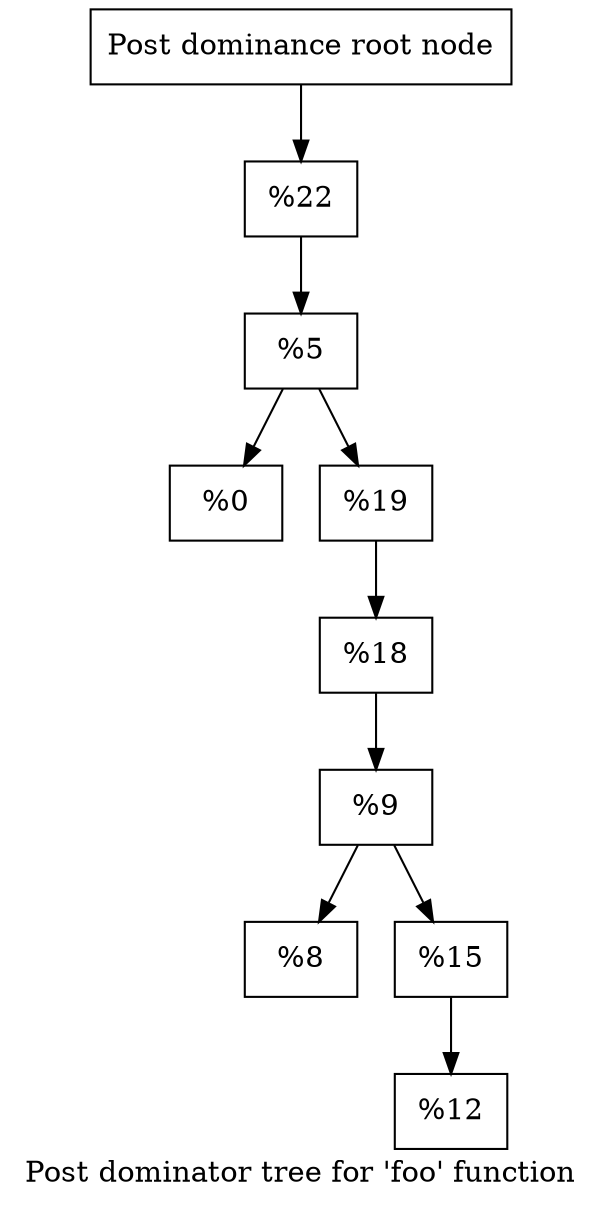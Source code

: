 digraph "Post dominator tree for 'foo' function" {
	label="Post dominator tree for 'foo' function";

	Node0x7fffe5688110 [shape=record,label="{Post dominance root node}"];
	Node0x7fffe5688110 -> Node0x7fffe56837d0;
	Node0x7fffe56837d0 [shape=record,label="{%22}"];
	Node0x7fffe56837d0 -> Node0x7fffe5687ba0;
	Node0x7fffe5687ba0 [shape=record,label="{%5}"];
	Node0x7fffe5687ba0 -> Node0x7fffe5688f80;
	Node0x7fffe5687ba0 -> Node0x7fffe5683770;
	Node0x7fffe5688f80 [shape=record,label="{%0}"];
	Node0x7fffe5683770 [shape=record,label="{%19}"];
	Node0x7fffe5683770 -> Node0x7fffe5683830;
	Node0x7fffe5683830 [shape=record,label="{%18}"];
	Node0x7fffe5683830 -> Node0x7fffe5693f20;
	Node0x7fffe5693f20 [shape=record,label="{%9}"];
	Node0x7fffe5693f20 -> Node0x7fffe5693f80;
	Node0x7fffe5693f20 -> Node0x7fffe5693fe0;
	Node0x7fffe5693f80 [shape=record,label="{%8}"];
	Node0x7fffe5693fe0 [shape=record,label="{%15}"];
	Node0x7fffe5693fe0 -> Node0x7fffe5694040;
	Node0x7fffe5694040 [shape=record,label="{%12}"];
}
